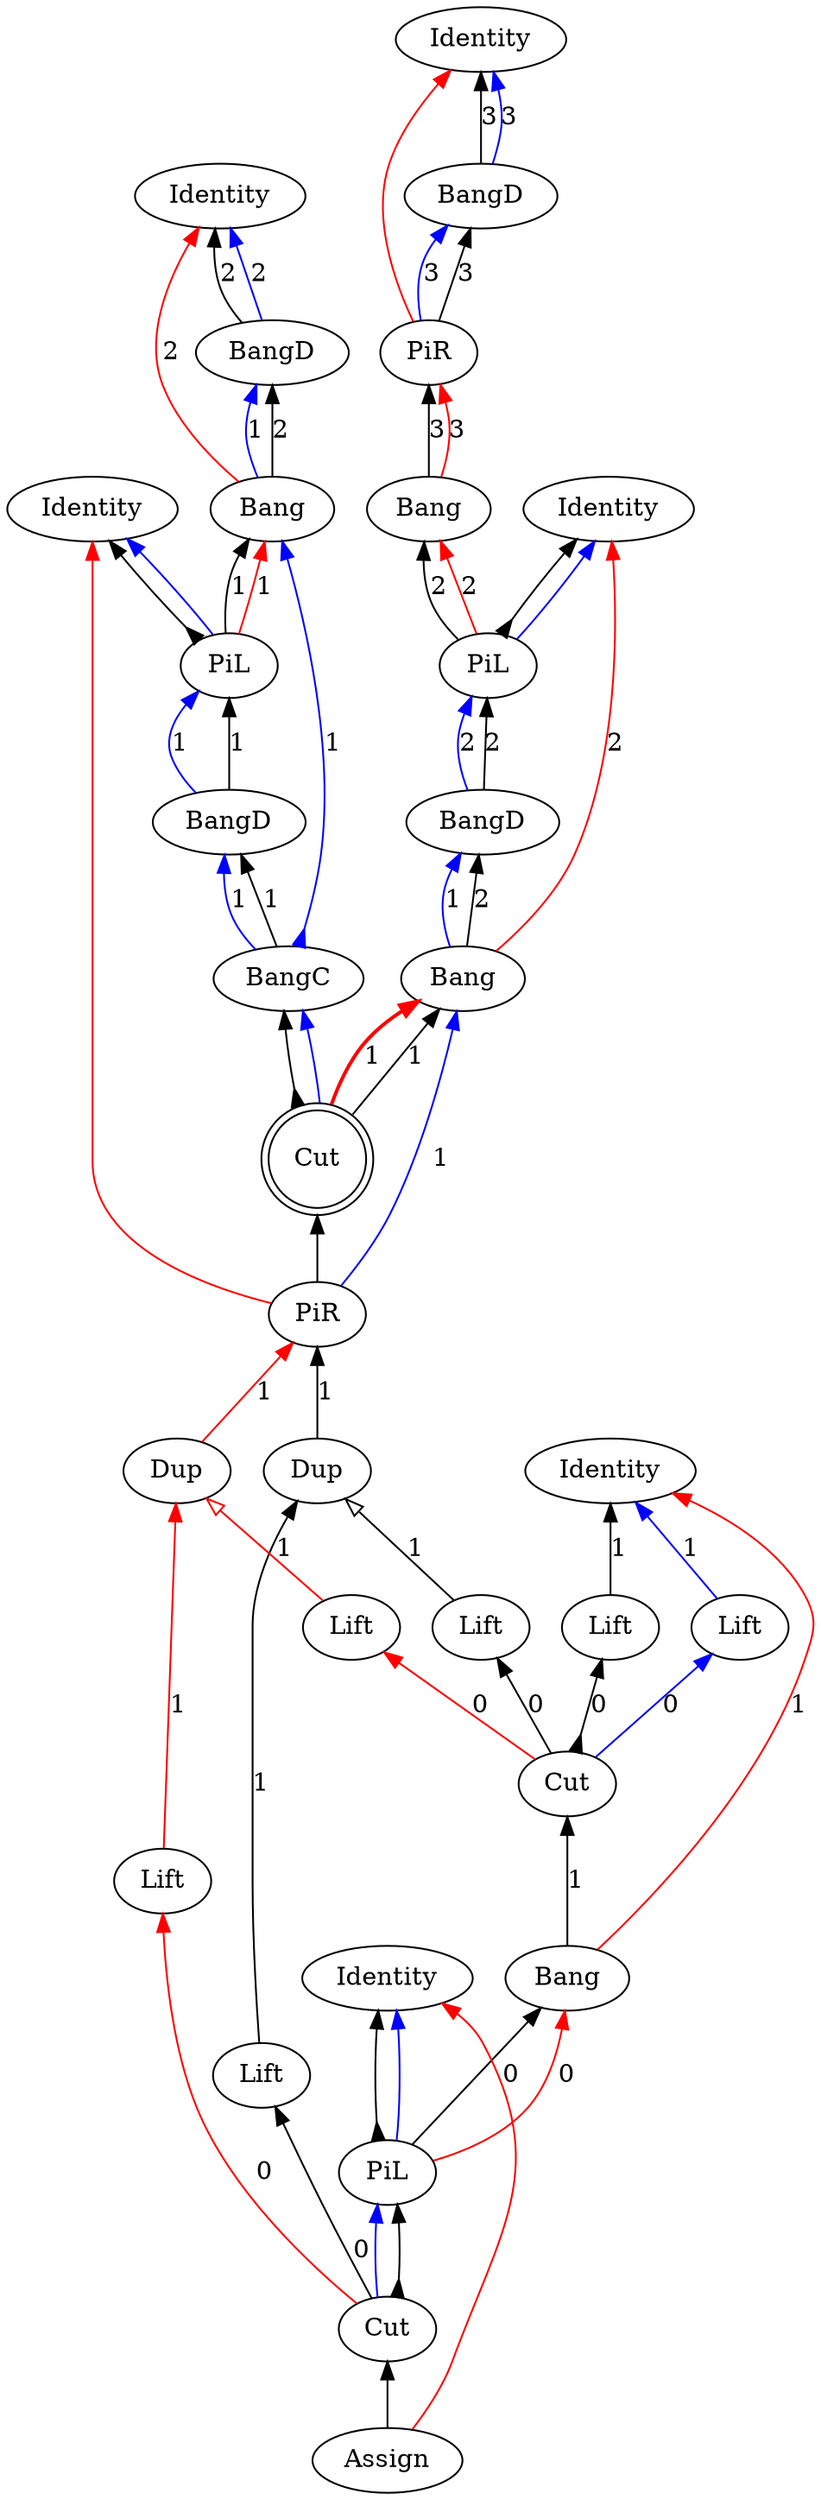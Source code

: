 digraph {
rankdir="BT"
"Identity0" [label="Identity"]
"BangD1" [label="BangD"]
"PiR2" [label="PiR"]
"Bang3" [label="Bang"]
"Identity4" [label="Identity"]
"PiL5" [label="PiL"]
"BangD6" [label="BangD"]
"Bang7" [label="Bang"]
"Identity8" [label="Identity"]
"BangD9" [label="BangD"]
"Bang10" [label="Bang"]
"Identity11" [label="Identity"]
"PiL12" [label="PiL"]
"BangD13" [label="BangD"]
"BangC14" [label="BangC"]
"PiR15" [label="PiR"]
"Identity16" [label="Identity"]
"Identity17" [label="Identity"]
"PiL18" [label="PiL"]
"Assign19" [label="Assign"]
"Dup20" [label="Dup"]
"Dup21" [label="Dup"]
"Cut22" [label="Cut"]
"Lift23" [label="Lift"]
"Lift24" [label="Lift"]
"Bang25" [label="Bang"]
"Cut26" [label="Cut"]
"Lift27" [label="Lift"]
"Lift28" [label="Lift"]
"Lift29" [label="Lift"]
"Lift30" [label="Lift"]
"Cut31" [label="Cut",shape=doublecircle]
"Dup20" -> "PiR15"[color=black,weight=5,tooltip="c_bseq32",label="1",arrowhead=normal,arrowtail=none,dir=both]
"Bang10" -> "BangD9"[color=black,weight=5,tooltip="c_bseq58",label="2",arrowhead=normal,arrowtail=none,dir=both]
"Bang7" -> "BangD6"[color=black,weight=5,tooltip="c_bseq67",label="2",arrowhead=normal,arrowtail=none,dir=both]
"Bang3" -> "PiR2"[color=black,weight=5,tooltip="c_bseq79",label="3",arrowhead=normal,arrowtail=none,dir=both]
"Lift23" -> "Dup20"[color=black,weight=5,tooltip="c_bseq86",label="1",arrowhead=normal,arrowtail=none,dir=both]
"Lift28" -> "Dup20"[color=black,weight=5,tooltip="c_bseq90",label="1",arrowhead=onormal,arrowtail=none,dir=both]
"PiL18" -> "Bang25"[color=black,weight=5,tooltip="dseq20",label="0",arrowhead=normal,arrowtail=none,dir=both]
"PiL12" -> "Bang10"[color=black,weight=5,tooltip="dseq54",label="1",arrowhead=normal,arrowtail=none,dir=both]
"Cut31" -> "Bang7"[color=black,weight=5,tooltip="dseq63",label="1",arrowhead=normal,arrowtail=none,dir=both]
"PiL5" -> "Bang3"[color=black,weight=5,tooltip="dseq76",label="2",arrowhead=normal,arrowtail=none,dir=both]
"PiR15" -> "Bang7"[color=blue,weight=2,tooltip="h34",label="1",arrowhead=normal,arrowtail=none,dir=both]
"Bang7" -> "BangD6"[color=blue,weight=2,tooltip="hf65",label="1",arrowhead=normal,arrowtail=none,dir=both]
"BangD6" -> "PiL5"[color=black,weight=5,tooltip="hseq72",label="2",arrowhead=normal,arrowtail=none,dir=both]
"PiR2" -> "BangD1"[color=blue,weight=2,tooltip="i81",label="3",arrowhead=normal,arrowtail=none,dir=both]
"PiL18" -> "Identity17"[color=black,weight=5,tooltip="idseq21",arrowhead=normal,arrowtail=inv,dir=both]
"PiL12" -> "Identity11"[color=black,weight=5,tooltip="idseq55",arrowhead=normal,arrowtail=inv,dir=both]
"PiL5" -> "Identity4"[color=black,weight=5,tooltip="idseq77",arrowhead=normal,arrowtail=inv,dir=both]
"BangD1" -> "Identity0"[color=blue,weight=2,tooltip="iret84",label="3",arrowhead=normal,arrowtail=none,dir=both]
"BangD1" -> "Identity0"[color=black,weight=5,tooltip="iseq83",label="3",arrowhead=normal,arrowtail=none,dir=both]
"PiL18" -> "Identity17"[color=blue,weight=2,tooltip="lret19",arrowhead=normal,arrowtail=none,dir=both]
"PiL12" -> "Identity11"[color=blue,weight=2,tooltip="lret53",arrowhead=normal,arrowtail=none,dir=both]
"PiL5" -> "Identity4"[color=blue,weight=2,tooltip="lret75",arrowhead=normal,arrowtail=none,dir=both]
"Cut22" -> "PiL18"[color=blue,weight=2,tooltip="lval14",arrowhead=normal,arrowtail=none,dir=both]
"BangD13" -> "PiL12"[color=blue,weight=2,tooltip="lval48",label="1",arrowhead=normal,arrowtail=none,dir=both]
"BangD6" -> "PiL5"[color=blue,weight=2,tooltip="lval70",label="2",arrowhead=normal,arrowtail=none,dir=both]
"Bang25" -> "Cut26"[color=black,weight=5,tooltip="newcut_bseq100",label="1",arrowhead=normal,arrowtail=none,dir=both]
"PiL18" -> "Bang25"[color=red,weight=2,tooltip="newrret18",label="0",arrowhead=normal,arrowtail=none,dir=both]
"PiL12" -> "Bang10"[color=red,weight=2,tooltip="newrret52",label="1",arrowhead=normal,arrowtail=none,dir=both]
"Cut31" -> "Bang7"[color=red,weight=2,tooltip="newrret61",label="1",arrowhead=normal,arrowtail=none,penwidth=2,dir=both]
"PiL5" -> "Bang3"[color=red,weight=2,tooltip="newrret74",label="2",arrowhead=normal,arrowtail=none,dir=both]
"Bang25" -> "Identity16"[color=red,weight=2,tooltip="newrretf23",label="1",arrowhead=normal,arrowtail=none,dir=both]
"Dup21" -> "PiR15"[color=red,weight=2,tooltip="newrretf31",label="1",arrowhead=normal,arrowtail=none,dir=both]
"Bang10" -> "Identity8"[color=red,weight=2,tooltip="newrretf57",label="2",arrowhead=normal,arrowtail=none,dir=both]
"Bang7" -> "Identity4"[color=red,weight=2,tooltip="newrretf66",label="2",arrowhead=normal,arrowtail=none,dir=both]
"Bang3" -> "PiR2"[color=red,weight=2,tooltip="newrretf78",label="3",arrowhead=normal,arrowtail=none,dir=both]
"Lift24" -> "Dup21"[color=red,weight=2,tooltip="newrretf87",label="1",arrowhead=normal,arrowtail=none,dir=both]
"Lift30" -> "Dup21"[color=red,weight=2,tooltip="newrretf91",label="1",arrowhead=onormal,arrowtail=none,dir=both]
"PiR15" -> "Identity11"[color=red,weight=2,tooltip="ret42",arrowhead=normal,arrowtail=none,dir=both]
"Assign19" -> "Identity17"[color=red,weight=2,tooltip="ret8",arrowhead=normal,arrowtail=none,dir=both]
"PiR2" -> "Identity0"[color=red,weight=2,tooltip="ret82",arrowhead=normal,arrowtail=none,dir=both]
"PiR15" -> "Cut31"[color=black,weight=5,tooltip="seq33",arrowhead=normal,arrowtail=none,dir=both]
"Cut31" -> "BangC14"[color=black,weight=5,tooltip="seq40",arrowhead=normal,arrowtail=inv,dir=both]
"BangC14" -> "BangD13"[color=black,weight=5,tooltip="seq45",label="1",arrowhead=normal,arrowtail=none,dir=both]
"PiR2" -> "BangD1"[color=black,weight=5,tooltip="seq80",label="3",arrowhead=normal,arrowtail=none,dir=both]
"Assign19" -> "Cut22"[color=black,weight=5,tooltip="seqBC94",arrowhead=normal,arrowtail=none,dir=both]
"Cut26" -> "Lift27"[color=black,weight=5,tooltip="seqDD103",label="0",arrowhead=normal,arrowtail=inv,dir=both]
"Cut26" -> "Lift29"[color=blue,weight=2,tooltip="seqDE104",label="0",arrowhead=normal,arrowtail=none,dir=both]
"Cut26" -> "Lift30"[color=red,weight=2,tooltip="seqDM102",label="0",arrowhead=normal,arrowtail=none,dir=both]
"Cut22" -> "Lift24"[color=red,weight=2,tooltip="seqDM96",label="0",arrowhead=normal,arrowtail=none,dir=both]
"Cut26" -> "Lift28"[color=black,weight=5,tooltip="seqDS101",label="0",arrowhead=normal,arrowtail=none,dir=both]
"Cut22" -> "Lift23"[color=black,weight=5,tooltip="seqDS95",label="0",arrowhead=normal,arrowtail=none,dir=both]
"Lift29" -> "Identity16"[color=blue,weight=2,tooltip="xret26",label="1",arrowhead=normal,arrowtail=none,dir=both]
"Cut22" -> "PiL18"[color=black,weight=5,tooltip="xseq16",arrowhead=normal,arrowtail=inv,dir=both]
"Lift27" -> "Identity16"[color=black,weight=5,tooltip="xseq25",label="1",arrowhead=normal,arrowtail=none,dir=both]
"Cut31" -> "BangC14"[color=blue,weight=2,tooltip="y41",arrowhead=normal,arrowtail=none,dir=both]
"BangC14" -> "BangD13"[color=blue,weight=2,tooltip="yA43",label="1",arrowhead=normal,arrowtail=none,dir=both]
"BangC14" -> "Bang10"[color=blue,weight=2,tooltip="yB44",label="1",arrowhead=normal,arrowtail=inv,dir=both]
"Bang10" -> "BangD9"[color=blue,weight=2,tooltip="yBf56",label="1",arrowhead=normal,arrowtail=none,dir=both]
"BangD9" -> "Identity8"[color=blue,weight=2,tooltip="yret60",label="2",arrowhead=normal,arrowtail=none,dir=both]
"BangD13" -> "PiL12"[color=black,weight=5,tooltip="yseq50",label="1",arrowhead=normal,arrowtail=none,dir=both]
"BangD9" -> "Identity8"[color=black,weight=5,tooltip="yseq59",label="2",arrowhead=normal,arrowtail=none,dir=both]
}
